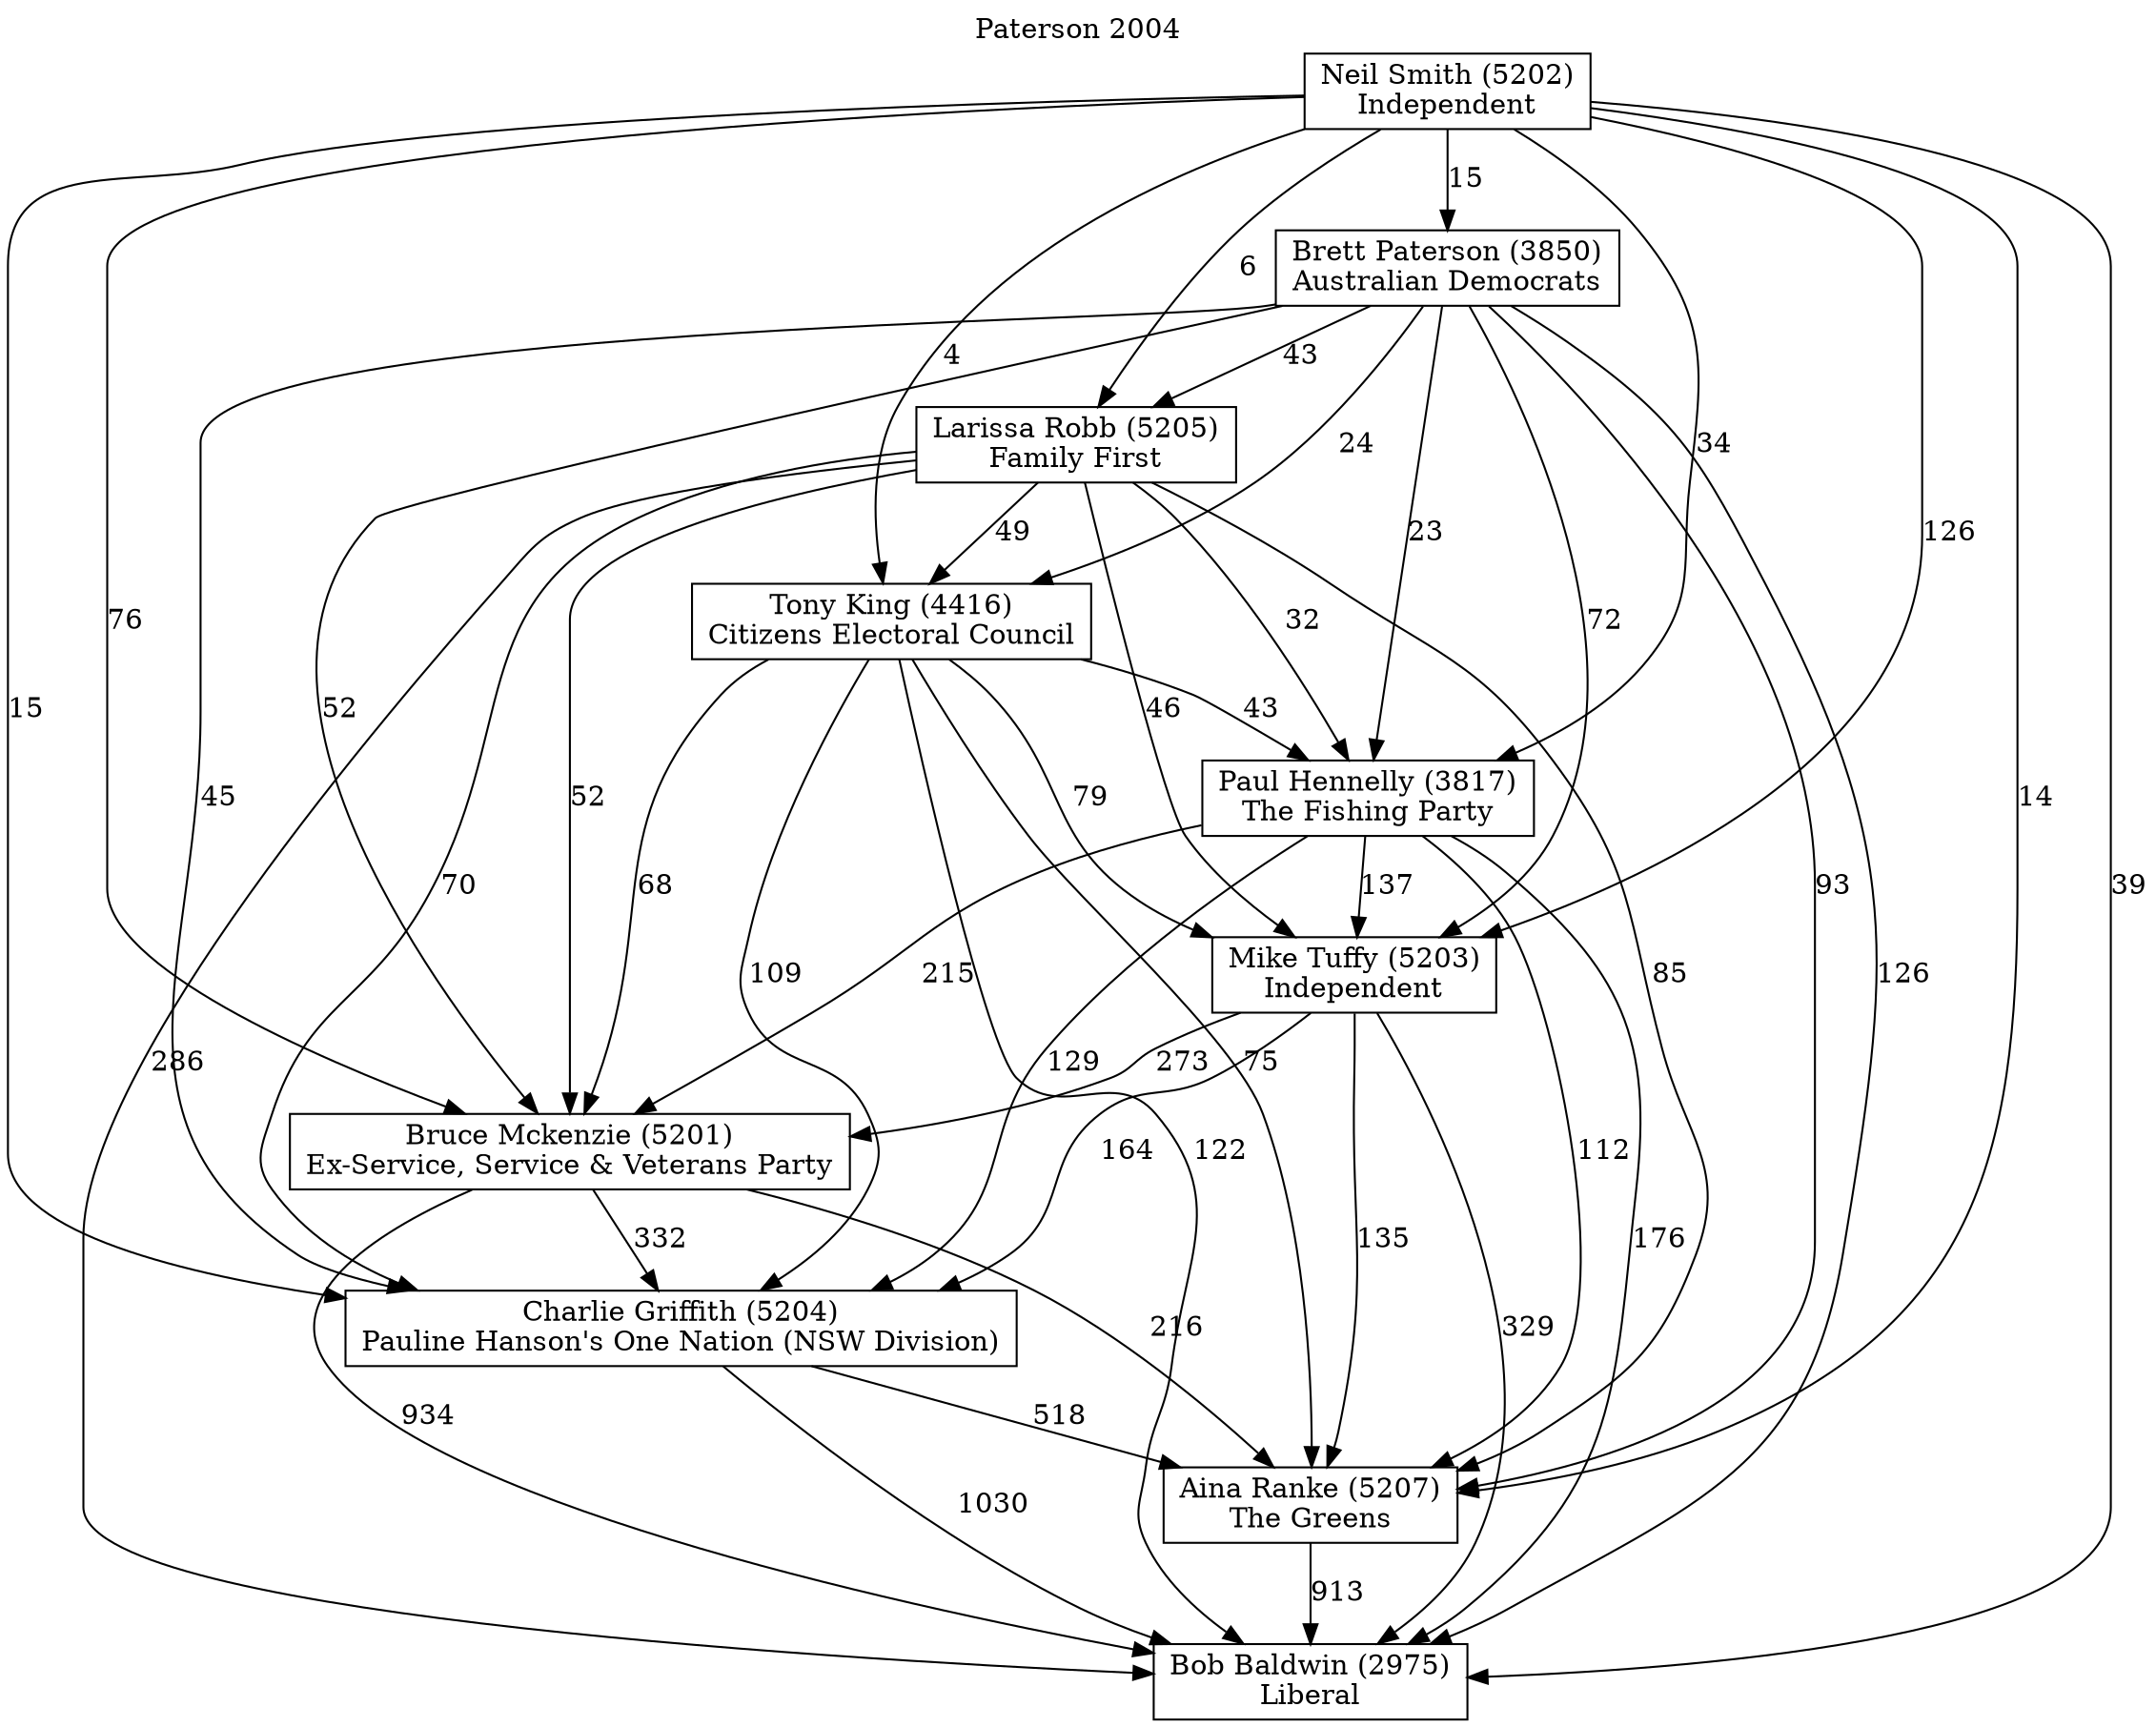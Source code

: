 // House preference flow
digraph "Bob Baldwin (2975)_Paterson_2004" {
	graph [label="Paterson 2004" labelloc=t mclimit=2]
	node [shape=box]
	"Bob Baldwin (2975)" [label="Bob Baldwin (2975)
Liberal"]
	"Aina Ranke (5207)" [label="Aina Ranke (5207)
The Greens"]
	"Charlie Griffith (5204)" [label="Charlie Griffith (5204)
Pauline Hanson's One Nation (NSW Division)"]
	"Bruce Mckenzie (5201)" [label="Bruce Mckenzie (5201)
Ex-Service, Service & Veterans Party"]
	"Mike Tuffy (5203)" [label="Mike Tuffy (5203)
Independent"]
	"Paul Hennelly (3817)" [label="Paul Hennelly (3817)
The Fishing Party"]
	"Tony King (4416)" [label="Tony King (4416)
Citizens Electoral Council"]
	"Larissa Robb (5205)" [label="Larissa Robb (5205)
Family First"]
	"Brett Paterson (3850)" [label="Brett Paterson (3850)
Australian Democrats"]
	"Neil Smith (5202)" [label="Neil Smith (5202)
Independent"]
	"Aina Ranke (5207)" -> "Bob Baldwin (2975)" [label=913]
	"Charlie Griffith (5204)" -> "Aina Ranke (5207)" [label=518]
	"Bruce Mckenzie (5201)" -> "Charlie Griffith (5204)" [label=332]
	"Mike Tuffy (5203)" -> "Bruce Mckenzie (5201)" [label=273]
	"Paul Hennelly (3817)" -> "Mike Tuffy (5203)" [label=137]
	"Tony King (4416)" -> "Paul Hennelly (3817)" [label=43]
	"Larissa Robb (5205)" -> "Tony King (4416)" [label=49]
	"Brett Paterson (3850)" -> "Larissa Robb (5205)" [label=43]
	"Neil Smith (5202)" -> "Brett Paterson (3850)" [label=15]
	"Charlie Griffith (5204)" -> "Bob Baldwin (2975)" [label=1030]
	"Bruce Mckenzie (5201)" -> "Bob Baldwin (2975)" [label=934]
	"Mike Tuffy (5203)" -> "Bob Baldwin (2975)" [label=329]
	"Paul Hennelly (3817)" -> "Bob Baldwin (2975)" [label=176]
	"Tony King (4416)" -> "Bob Baldwin (2975)" [label=122]
	"Larissa Robb (5205)" -> "Bob Baldwin (2975)" [label=286]
	"Brett Paterson (3850)" -> "Bob Baldwin (2975)" [label=126]
	"Neil Smith (5202)" -> "Bob Baldwin (2975)" [label=39]
	"Neil Smith (5202)" -> "Larissa Robb (5205)" [label=6]
	"Brett Paterson (3850)" -> "Tony King (4416)" [label=24]
	"Neil Smith (5202)" -> "Tony King (4416)" [label=4]
	"Larissa Robb (5205)" -> "Paul Hennelly (3817)" [label=32]
	"Brett Paterson (3850)" -> "Paul Hennelly (3817)" [label=23]
	"Neil Smith (5202)" -> "Paul Hennelly (3817)" [label=34]
	"Tony King (4416)" -> "Mike Tuffy (5203)" [label=79]
	"Larissa Robb (5205)" -> "Mike Tuffy (5203)" [label=46]
	"Brett Paterson (3850)" -> "Mike Tuffy (5203)" [label=72]
	"Neil Smith (5202)" -> "Mike Tuffy (5203)" [label=126]
	"Paul Hennelly (3817)" -> "Bruce Mckenzie (5201)" [label=215]
	"Tony King (4416)" -> "Bruce Mckenzie (5201)" [label=68]
	"Larissa Robb (5205)" -> "Bruce Mckenzie (5201)" [label=52]
	"Brett Paterson (3850)" -> "Bruce Mckenzie (5201)" [label=52]
	"Neil Smith (5202)" -> "Bruce Mckenzie (5201)" [label=76]
	"Mike Tuffy (5203)" -> "Charlie Griffith (5204)" [label=164]
	"Paul Hennelly (3817)" -> "Charlie Griffith (5204)" [label=129]
	"Tony King (4416)" -> "Charlie Griffith (5204)" [label=109]
	"Larissa Robb (5205)" -> "Charlie Griffith (5204)" [label=70]
	"Brett Paterson (3850)" -> "Charlie Griffith (5204)" [label=45]
	"Neil Smith (5202)" -> "Charlie Griffith (5204)" [label=15]
	"Bruce Mckenzie (5201)" -> "Aina Ranke (5207)" [label=216]
	"Mike Tuffy (5203)" -> "Aina Ranke (5207)" [label=135]
	"Paul Hennelly (3817)" -> "Aina Ranke (5207)" [label=112]
	"Tony King (4416)" -> "Aina Ranke (5207)" [label=75]
	"Larissa Robb (5205)" -> "Aina Ranke (5207)" [label=85]
	"Brett Paterson (3850)" -> "Aina Ranke (5207)" [label=93]
	"Neil Smith (5202)" -> "Aina Ranke (5207)" [label=14]
}
